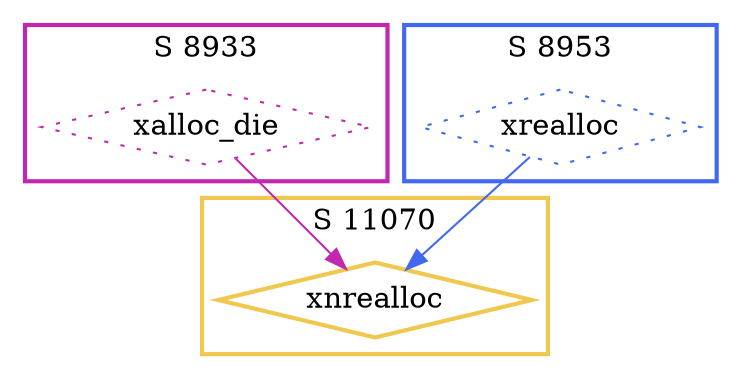 digraph G {
  ratio=0.500000;
  "UV xalloc_die (8933)" [shape=diamond, label="xalloc_die", color="#C028B0",
                          style=dotted];
  "UV xnrealloc (11070)" [shape=diamond, label="xnrealloc", color="#F0C850",
                          style=bold];
  "UV xrealloc (8953)" [shape=diamond, label="xrealloc", color="#4068F0",
                        style=dotted];
  
  subgraph cluster_8933 { label="S 8933";
    color="#C028B0";
    style=bold;
    "UV xalloc_die (8933)"; };
  subgraph cluster_11070 { label="S 11070";
    color="#F0C850";
    style=bold;
    "UV xnrealloc (11070)"; };
  subgraph cluster_8953 { label="S 8953";
    color="#4068F0";
    style=bold;
    "UV xrealloc (8953)"; };
  
  "UV xalloc_die (8933)" -> "UV xnrealloc (11070)" [color="#C028B0"];
  "UV xrealloc (8953)" -> "UV xnrealloc (11070)" [color="#4068F0"];
  
  }
